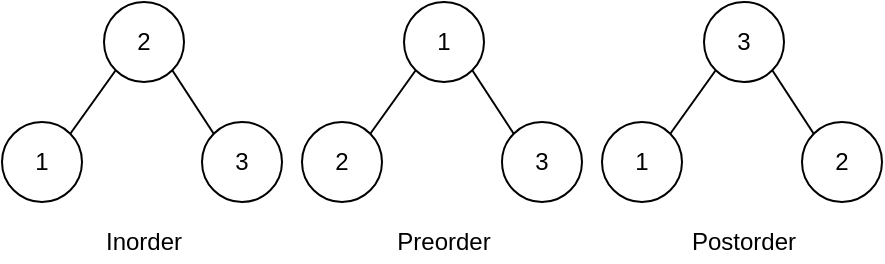 <mxfile version="14.1.8" type="device" pages="2"><diagram id="q5QvdPBv41lRc2wgxU8J" name="페이지-1"><mxGraphModel dx="460" dy="813" grid="1" gridSize="10" guides="1" tooltips="1" connect="1" arrows="1" fold="1" page="1" pageScale="1" pageWidth="827" pageHeight="1169" math="0" shadow="0"><root><mxCell id="0"/><mxCell id="1" parent="0"/><mxCell id="wGGJm-oAKe5uwjldqVTG-1" value="2" style="ellipse;whiteSpace=wrap;html=1;aspect=fixed;" vertex="1" parent="1"><mxGeometry x="81" y="320" width="40" height="40" as="geometry"/></mxCell><mxCell id="wGGJm-oAKe5uwjldqVTG-2" value="1" style="ellipse;whiteSpace=wrap;html=1;aspect=fixed;" vertex="1" parent="1"><mxGeometry x="30" y="380" width="40" height="40" as="geometry"/></mxCell><mxCell id="wGGJm-oAKe5uwjldqVTG-3" value="" style="endArrow=none;html=1;entryX=0;entryY=1;entryDx=0;entryDy=0;exitX=1;exitY=0;exitDx=0;exitDy=0;" edge="1" parent="1" source="wGGJm-oAKe5uwjldqVTG-2" target="wGGJm-oAKe5uwjldqVTG-1"><mxGeometry width="50" height="50" relative="1" as="geometry"><mxPoint x="11" y="440" as="sourcePoint"/><mxPoint x="61" y="390" as="targetPoint"/></mxGeometry></mxCell><mxCell id="wGGJm-oAKe5uwjldqVTG-4" value="" style="endArrow=none;html=1;entryX=1;entryY=1;entryDx=0;entryDy=0;exitX=0;exitY=0;exitDx=0;exitDy=0;" edge="1" parent="1" source="wGGJm-oAKe5uwjldqVTG-9" target="wGGJm-oAKe5uwjldqVTG-1"><mxGeometry width="50" height="50" relative="1" as="geometry"><mxPoint x="146.858" y="385.858" as="sourcePoint"/><mxPoint x="161" y="390" as="targetPoint"/></mxGeometry></mxCell><mxCell id="wGGJm-oAKe5uwjldqVTG-9" value="3" style="ellipse;whiteSpace=wrap;html=1;aspect=fixed;" vertex="1" parent="1"><mxGeometry x="130" y="380" width="40" height="40" as="geometry"/></mxCell><mxCell id="Us8lTZBy6IhjZeu1WTQ9-2" value="1" style="ellipse;whiteSpace=wrap;html=1;aspect=fixed;" vertex="1" parent="1"><mxGeometry x="231" y="320" width="40" height="40" as="geometry"/></mxCell><mxCell id="Us8lTZBy6IhjZeu1WTQ9-3" value="2" style="ellipse;whiteSpace=wrap;html=1;aspect=fixed;" vertex="1" parent="1"><mxGeometry x="180" y="380" width="40" height="40" as="geometry"/></mxCell><mxCell id="Us8lTZBy6IhjZeu1WTQ9-4" value="" style="endArrow=none;html=1;entryX=0;entryY=1;entryDx=0;entryDy=0;exitX=1;exitY=0;exitDx=0;exitDy=0;" edge="1" parent="1" source="Us8lTZBy6IhjZeu1WTQ9-3" target="Us8lTZBy6IhjZeu1WTQ9-2"><mxGeometry width="50" height="50" relative="1" as="geometry"><mxPoint x="161" y="440" as="sourcePoint"/><mxPoint x="211" y="390" as="targetPoint"/></mxGeometry></mxCell><mxCell id="Us8lTZBy6IhjZeu1WTQ9-5" value="" style="endArrow=none;html=1;entryX=1;entryY=1;entryDx=0;entryDy=0;exitX=0;exitY=0;exitDx=0;exitDy=0;" edge="1" parent="1" source="Us8lTZBy6IhjZeu1WTQ9-6" target="Us8lTZBy6IhjZeu1WTQ9-2"><mxGeometry width="50" height="50" relative="1" as="geometry"><mxPoint x="296.858" y="385.858" as="sourcePoint"/><mxPoint x="311" y="390" as="targetPoint"/></mxGeometry></mxCell><mxCell id="Us8lTZBy6IhjZeu1WTQ9-6" value="3" style="ellipse;whiteSpace=wrap;html=1;aspect=fixed;" vertex="1" parent="1"><mxGeometry x="280" y="380" width="40" height="40" as="geometry"/></mxCell><mxCell id="Us8lTZBy6IhjZeu1WTQ9-7" value="3" style="ellipse;whiteSpace=wrap;html=1;aspect=fixed;" vertex="1" parent="1"><mxGeometry x="381" y="320" width="40" height="40" as="geometry"/></mxCell><mxCell id="Us8lTZBy6IhjZeu1WTQ9-8" value="1" style="ellipse;whiteSpace=wrap;html=1;aspect=fixed;" vertex="1" parent="1"><mxGeometry x="330" y="380" width="40" height="40" as="geometry"/></mxCell><mxCell id="Us8lTZBy6IhjZeu1WTQ9-9" value="" style="endArrow=none;html=1;entryX=0;entryY=1;entryDx=0;entryDy=0;exitX=1;exitY=0;exitDx=0;exitDy=0;" edge="1" parent="1" source="Us8lTZBy6IhjZeu1WTQ9-8" target="Us8lTZBy6IhjZeu1WTQ9-7"><mxGeometry width="50" height="50" relative="1" as="geometry"><mxPoint x="311" y="440" as="sourcePoint"/><mxPoint x="361" y="390" as="targetPoint"/></mxGeometry></mxCell><mxCell id="Us8lTZBy6IhjZeu1WTQ9-10" value="" style="endArrow=none;html=1;entryX=1;entryY=1;entryDx=0;entryDy=0;exitX=0;exitY=0;exitDx=0;exitDy=0;" edge="1" parent="1" source="Us8lTZBy6IhjZeu1WTQ9-11" target="Us8lTZBy6IhjZeu1WTQ9-7"><mxGeometry width="50" height="50" relative="1" as="geometry"><mxPoint x="446.858" y="385.858" as="sourcePoint"/><mxPoint x="461" y="390" as="targetPoint"/></mxGeometry></mxCell><mxCell id="Us8lTZBy6IhjZeu1WTQ9-11" value="2" style="ellipse;whiteSpace=wrap;html=1;aspect=fixed;" vertex="1" parent="1"><mxGeometry x="430" y="380" width="40" height="40" as="geometry"/></mxCell><mxCell id="RZU_jJPF2oL-lcVML9xw-1" value="Inorder" style="text;html=1;strokeColor=none;fillColor=none;align=center;verticalAlign=middle;whiteSpace=wrap;rounded=0;" vertex="1" parent="1"><mxGeometry x="81" y="430" width="40" height="20" as="geometry"/></mxCell><mxCell id="RZU_jJPF2oL-lcVML9xw-2" value="Preorder" style="text;html=1;strokeColor=none;fillColor=none;align=center;verticalAlign=middle;whiteSpace=wrap;rounded=0;" vertex="1" parent="1"><mxGeometry x="231" y="430" width="40" height="20" as="geometry"/></mxCell><mxCell id="RZU_jJPF2oL-lcVML9xw-3" value="Postorder" style="text;html=1;strokeColor=none;fillColor=none;align=center;verticalAlign=middle;whiteSpace=wrap;rounded=0;" vertex="1" parent="1"><mxGeometry x="381" y="430" width="40" height="20" as="geometry"/></mxCell></root></mxGraphModel></diagram><diagram id="6gmo7L0R6Kps3n_-uUJs" name="페이지-2"><mxGraphModel dx="460" dy="813" grid="1" gridSize="10" guides="1" tooltips="1" connect="1" arrows="1" fold="1" page="1" pageScale="1" pageWidth="827" pageHeight="1169" math="0" shadow="0"><root><mxCell id="NCsBIN77RZ8au-mwtRRA-0"/><mxCell id="NCsBIN77RZ8au-mwtRRA-1" parent="NCsBIN77RZ8au-mwtRRA-0"/><mxCell id="681iavk_3d24Nk6n5YkT-0" value="1" style="ellipse;whiteSpace=wrap;html=1;aspect=fixed;" vertex="1" parent="NCsBIN77RZ8au-mwtRRA-1"><mxGeometry x="221" y="320" width="40" height="40" as="geometry"/></mxCell><mxCell id="681iavk_3d24Nk6n5YkT-1" value="2" style="ellipse;whiteSpace=wrap;html=1;aspect=fixed;" vertex="1" parent="NCsBIN77RZ8au-mwtRRA-1"><mxGeometry x="160" y="380" width="40" height="40" as="geometry"/></mxCell><mxCell id="681iavk_3d24Nk6n5YkT-2" value="" style="endArrow=none;html=1;entryX=0;entryY=1;entryDx=0;entryDy=0;exitX=1;exitY=0;exitDx=0;exitDy=0;" edge="1" parent="NCsBIN77RZ8au-mwtRRA-1" source="681iavk_3d24Nk6n5YkT-1" target="681iavk_3d24Nk6n5YkT-0"><mxGeometry width="50" height="50" relative="1" as="geometry"><mxPoint x="151" y="440" as="sourcePoint"/><mxPoint x="201" y="390" as="targetPoint"/></mxGeometry></mxCell><mxCell id="681iavk_3d24Nk6n5YkT-3" value="" style="endArrow=none;html=1;entryX=1;entryY=1;entryDx=0;entryDy=0;exitX=0;exitY=0;exitDx=0;exitDy=0;" edge="1" parent="NCsBIN77RZ8au-mwtRRA-1" source="681iavk_3d24Nk6n5YkT-8" target="681iavk_3d24Nk6n5YkT-0"><mxGeometry width="50" height="50" relative="1" as="geometry"><mxPoint x="286.858" y="385.858" as="sourcePoint"/><mxPoint x="301" y="390" as="targetPoint"/></mxGeometry></mxCell><mxCell id="681iavk_3d24Nk6n5YkT-4" value="4" style="ellipse;whiteSpace=wrap;html=1;aspect=fixed;" vertex="1" parent="NCsBIN77RZ8au-mwtRRA-1"><mxGeometry x="130" y="440" width="40" height="40" as="geometry"/></mxCell><mxCell id="681iavk_3d24Nk6n5YkT-5" value="5" style="ellipse;whiteSpace=wrap;html=1;aspect=fixed;" vertex="1" parent="NCsBIN77RZ8au-mwtRRA-1"><mxGeometry x="189" y="440" width="40" height="40" as="geometry"/></mxCell><mxCell id="681iavk_3d24Nk6n5YkT-6" value="" style="endArrow=none;html=1;entryX=0;entryY=1;entryDx=0;entryDy=0;exitX=0.5;exitY=0;exitDx=0;exitDy=0;" edge="1" parent="NCsBIN77RZ8au-mwtRRA-1" source="681iavk_3d24Nk6n5YkT-4" target="681iavk_3d24Nk6n5YkT-1"><mxGeometry width="50" height="50" relative="1" as="geometry"><mxPoint x="144.142" y="445.858" as="sourcePoint"/><mxPoint x="160" y="420" as="targetPoint"/></mxGeometry></mxCell><mxCell id="681iavk_3d24Nk6n5YkT-7" value="" style="endArrow=none;html=1;entryX=1;entryY=1;entryDx=0;entryDy=0;exitX=0.5;exitY=0;exitDx=0;exitDy=0;" edge="1" parent="NCsBIN77RZ8au-mwtRRA-1" source="681iavk_3d24Nk6n5YkT-5" target="681iavk_3d24Nk6n5YkT-1"><mxGeometry width="50" height="50" relative="1" as="geometry"><mxPoint x="220" y="540" as="sourcePoint"/><mxPoint x="270" y="490" as="targetPoint"/></mxGeometry></mxCell><mxCell id="681iavk_3d24Nk6n5YkT-8" value="3" style="ellipse;whiteSpace=wrap;html=1;aspect=fixed;" vertex="1" parent="NCsBIN77RZ8au-mwtRRA-1"><mxGeometry x="280" y="380" width="40" height="40" as="geometry"/></mxCell></root></mxGraphModel></diagram></mxfile>